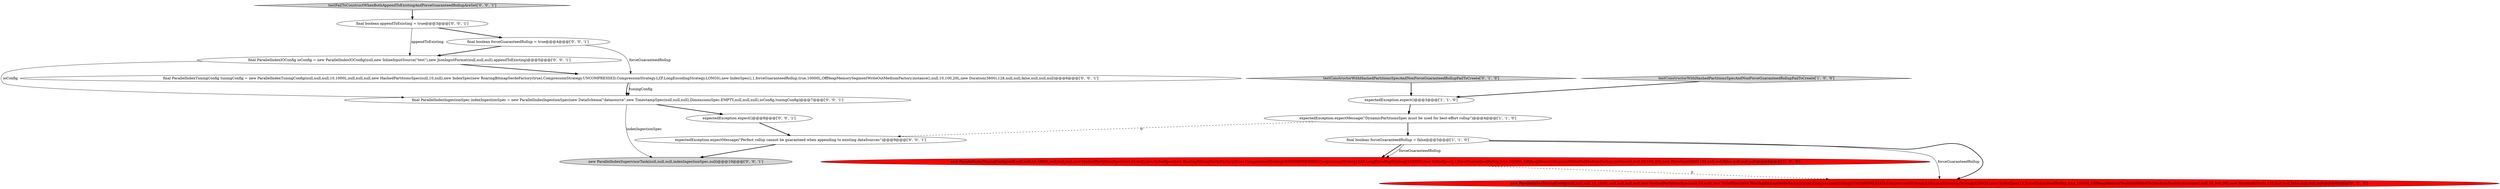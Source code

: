 digraph {
15 [style = filled, label = "final boolean appendToExisting = true@@@3@@@['0', '0', '1']", fillcolor = white, shape = ellipse image = "AAA0AAABBB3BBB"];
7 [style = filled, label = "final boolean forceGuaranteedRollup = true@@@4@@@['0', '0', '1']", fillcolor = white, shape = ellipse image = "AAA0AAABBB3BBB"];
2 [style = filled, label = "expectedException.expect()@@@3@@@['1', '1', '0']", fillcolor = white, shape = ellipse image = "AAA0AAABBB1BBB"];
6 [style = filled, label = "testConstructorWithHashedPartitionsSpecAndNonForceGuaranteedRollupFailToCreate['0', '1', '0']", fillcolor = lightgray, shape = diamond image = "AAA0AAABBB2BBB"];
13 [style = filled, label = "expectedException.expect()@@@8@@@['0', '0', '1']", fillcolor = white, shape = ellipse image = "AAA0AAABBB3BBB"];
3 [style = filled, label = "new ParallelIndexTuningConfig(null,null,null,10,1000L,null,null,null,new HashedPartitionsSpec(null,10,null),new IndexSpec(new RoaringBitmapSerdeFactory(true),CompressionStrategy.UNCOMPRESSED,CompressionStrategy.LZF,LongEncodingStrategy.LONGS),new IndexSpec(),1,forceGuaranteedRollup,true,10000L,OffHeapMemorySegmentWriteOutMediumFactory.instance(),null,10,100,20L,new Duration(3600),128,null,null,false,null,null,null)@@@6@@@['1', '0', '0']", fillcolor = red, shape = ellipse image = "AAA1AAABBB1BBB"];
5 [style = filled, label = "new ParallelIndexTuningConfig(null,null,null,10,1000L,null,null,null,null,new HashedPartitionsSpec(null,10,null),new IndexSpec(new RoaringBitmapSerdeFactory(true),CompressionStrategy.UNCOMPRESSED,CompressionStrategy.LZF,LongEncodingStrategy.LONGS),new IndexSpec(),1,forceGuaranteedRollup,true,10000L,OffHeapMemorySegmentWriteOutMediumFactory.instance(),null,10,100,20L,new Duration(3600),128,null,null,false,null,null,null)@@@6@@@['0', '1', '0']", fillcolor = red, shape = ellipse image = "AAA1AAABBB2BBB"];
0 [style = filled, label = "testConstructorWithHashedPartitionsSpecAndNonForceGuaranteedRollupFailToCreate['1', '0', '0']", fillcolor = lightgray, shape = diamond image = "AAA0AAABBB1BBB"];
14 [style = filled, label = "final ParallelIndexIngestionSpec indexIngestionSpec = new ParallelIndexIngestionSpec(new DataSchema(\"datasource\",new TimestampSpec(null,null,null),DimensionsSpec.EMPTY,null,null,null),ioConfig,tuningConfig)@@@7@@@['0', '0', '1']", fillcolor = white, shape = ellipse image = "AAA0AAABBB3BBB"];
10 [style = filled, label = "final ParallelIndexIOConfig ioConfig = new ParallelIndexIOConfig(null,new InlineInputSource(\"test\"),new JsonInputFormat(null,null,null),appendToExisting)@@@5@@@['0', '0', '1']", fillcolor = white, shape = ellipse image = "AAA0AAABBB3BBB"];
8 [style = filled, label = "testFailToConstructWhenBothAppendToExistingAndForceGuaranteedRollupAreSet['0', '0', '1']", fillcolor = lightgray, shape = diamond image = "AAA0AAABBB3BBB"];
9 [style = filled, label = "expectedException.expectMessage(\"Perfect rollup cannot be guaranteed when appending to existing dataSources\")@@@9@@@['0', '0', '1']", fillcolor = white, shape = ellipse image = "AAA0AAABBB3BBB"];
1 [style = filled, label = "expectedException.expectMessage(\"DynamicPartitionsSpec must be used for best-effort rollup\")@@@4@@@['1', '1', '0']", fillcolor = white, shape = ellipse image = "AAA0AAABBB1BBB"];
12 [style = filled, label = "new ParallelIndexSupervisorTask(null,null,null,indexIngestionSpec,null)@@@10@@@['0', '0', '1']", fillcolor = lightgray, shape = ellipse image = "AAA0AAABBB3BBB"];
11 [style = filled, label = "final ParallelIndexTuningConfig tuningConfig = new ParallelIndexTuningConfig(null,null,null,10,1000L,null,null,null,new HashedPartitionsSpec(null,10,null),new IndexSpec(new RoaringBitmapSerdeFactory(true),CompressionStrategy.UNCOMPRESSED,CompressionStrategy.LZF,LongEncodingStrategy.LONGS),new IndexSpec(),1,forceGuaranteedRollup,true,10000L,OffHeapMemorySegmentWriteOutMediumFactory.instance(),null,10,100,20L,new Duration(3600),128,null,null,false,null,null,null)@@@6@@@['0', '0', '1']", fillcolor = white, shape = ellipse image = "AAA0AAABBB3BBB"];
4 [style = filled, label = "final boolean forceGuaranteedRollup = false@@@5@@@['1', '1', '0']", fillcolor = white, shape = ellipse image = "AAA0AAABBB1BBB"];
3->5 [style = dashed, label="0"];
4->3 [style = bold, label=""];
1->4 [style = bold, label=""];
8->15 [style = bold, label=""];
15->7 [style = bold, label=""];
11->14 [style = bold, label=""];
7->10 [style = bold, label=""];
2->1 [style = bold, label=""];
0->2 [style = bold, label=""];
1->9 [style = dashed, label="0"];
14->12 [style = solid, label="indexIngestionSpec"];
11->14 [style = solid, label="tuningConfig"];
6->2 [style = bold, label=""];
10->14 [style = solid, label="ioConfig"];
4->5 [style = solid, label="forceGuaranteedRollup"];
15->10 [style = solid, label="appendToExisting"];
13->9 [style = bold, label=""];
9->12 [style = bold, label=""];
14->13 [style = bold, label=""];
4->3 [style = solid, label="forceGuaranteedRollup"];
7->11 [style = solid, label="forceGuaranteedRollup"];
4->5 [style = bold, label=""];
10->11 [style = bold, label=""];
}
